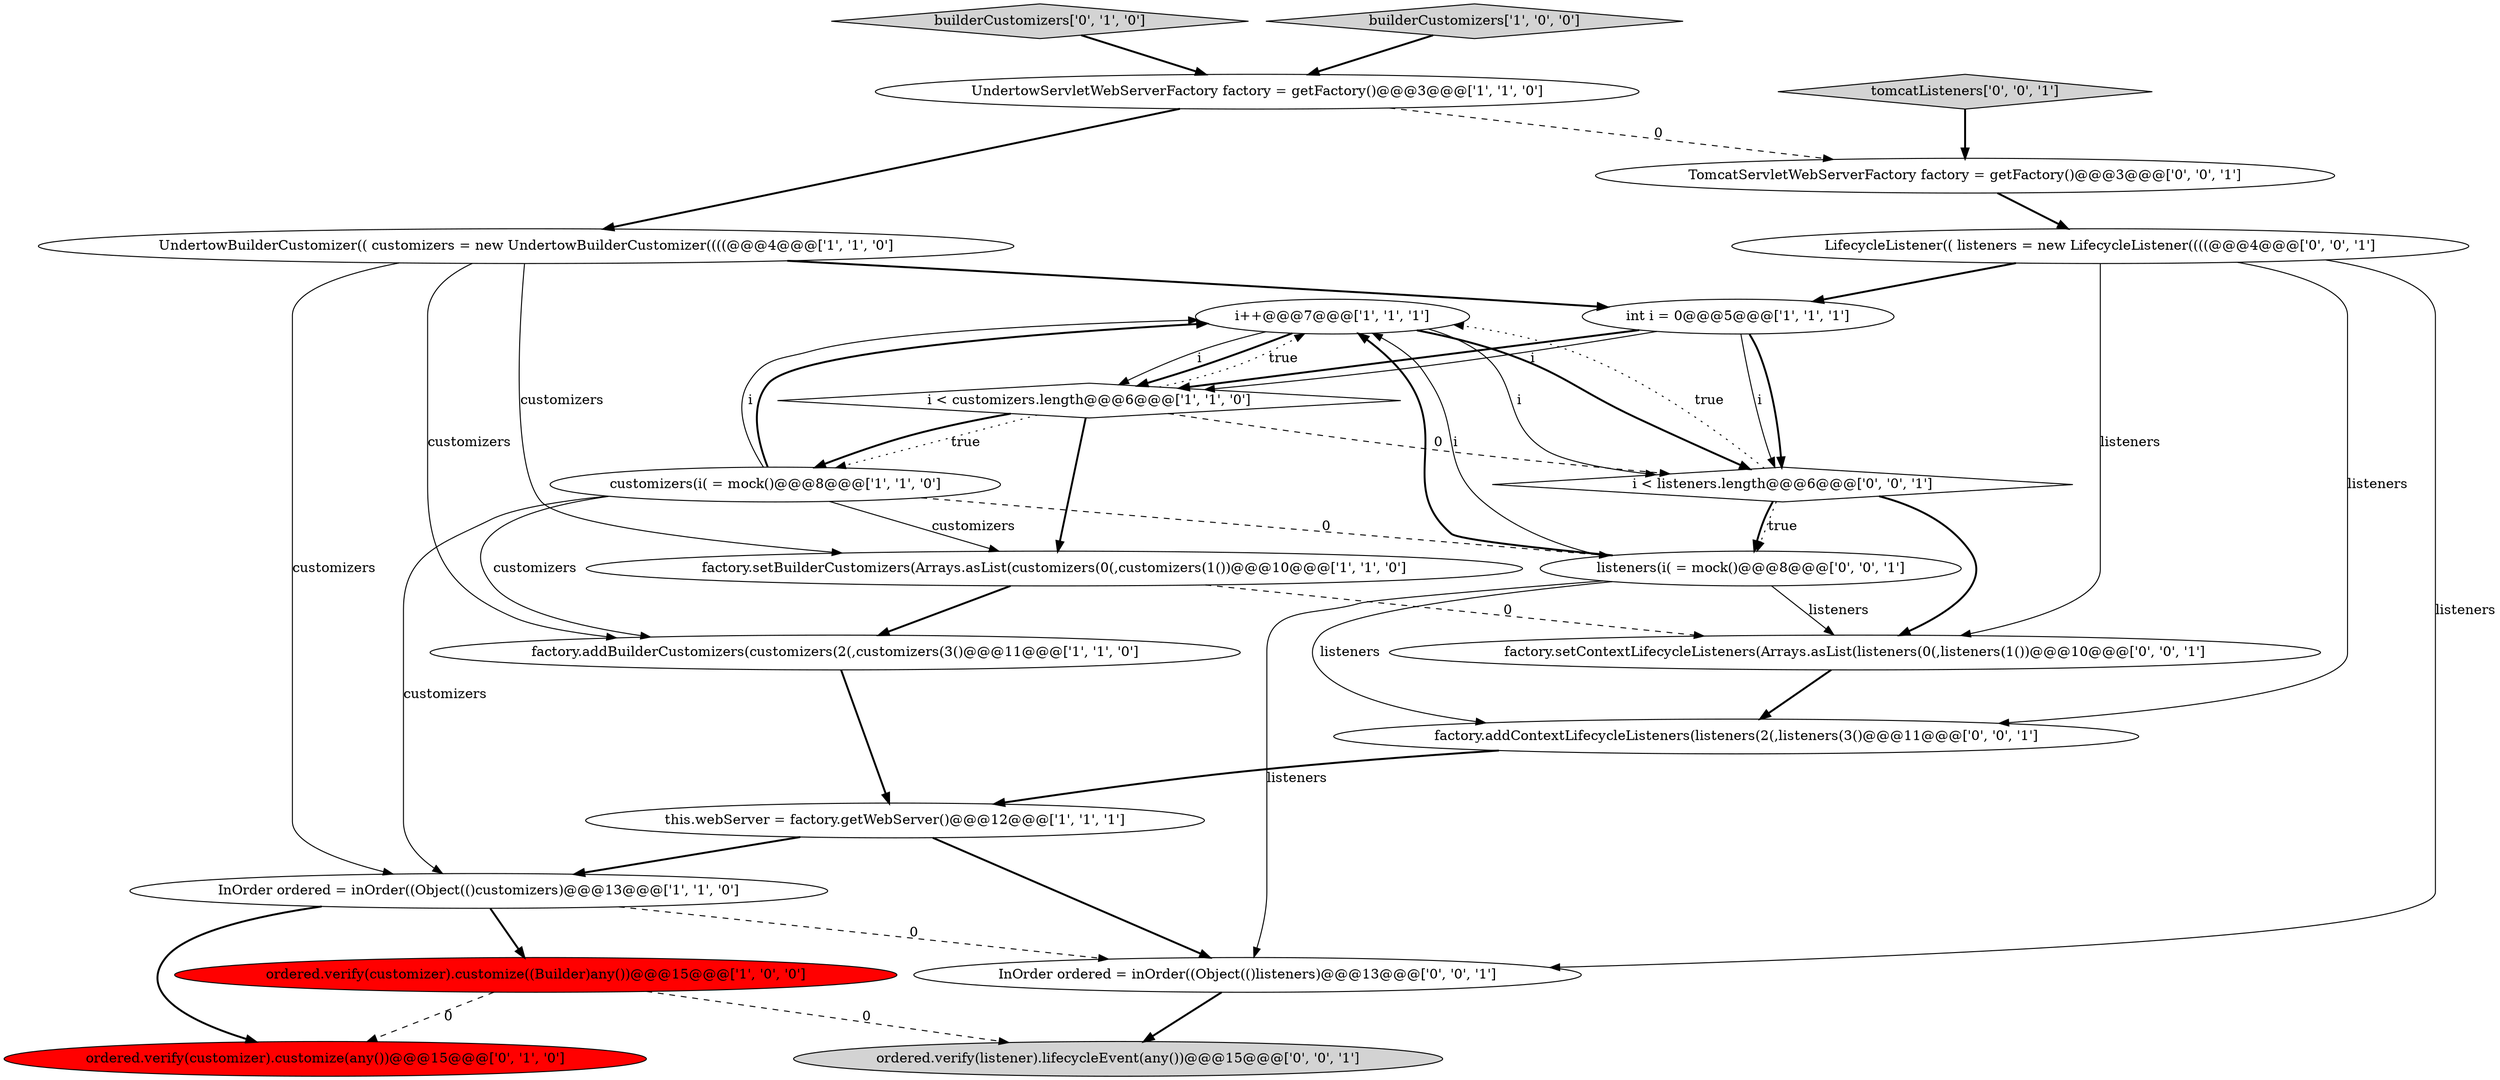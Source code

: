 digraph {
0 [style = filled, label = "i++@@@7@@@['1', '1', '1']", fillcolor = white, shape = ellipse image = "AAA0AAABBB1BBB"];
5 [style = filled, label = "UndertowBuilderCustomizer(( customizers = new UndertowBuilderCustomizer((((@@@4@@@['1', '1', '0']", fillcolor = white, shape = ellipse image = "AAA0AAABBB1BBB"];
22 [style = filled, label = "factory.addContextLifecycleListeners(listeners(2(,listeners(3()@@@11@@@['0', '0', '1']", fillcolor = white, shape = ellipse image = "AAA0AAABBB3BBB"];
19 [style = filled, label = "factory.setContextLifecycleListeners(Arrays.asList(listeners(0(,listeners(1())@@@10@@@['0', '0', '1']", fillcolor = white, shape = ellipse image = "AAA0AAABBB3BBB"];
2 [style = filled, label = "factory.setBuilderCustomizers(Arrays.asList(customizers(0(,customizers(1())@@@10@@@['1', '1', '0']", fillcolor = white, shape = ellipse image = "AAA0AAABBB1BBB"];
21 [style = filled, label = "listeners(i( = mock()@@@8@@@['0', '0', '1']", fillcolor = white, shape = ellipse image = "AAA0AAABBB3BBB"];
14 [style = filled, label = "i < listeners.length@@@6@@@['0', '0', '1']", fillcolor = white, shape = diamond image = "AAA0AAABBB3BBB"];
9 [style = filled, label = "InOrder ordered = inOrder((Object(()customizers)@@@13@@@['1', '1', '0']", fillcolor = white, shape = ellipse image = "AAA0AAABBB1BBB"];
8 [style = filled, label = "UndertowServletWebServerFactory factory = getFactory()@@@3@@@['1', '1', '0']", fillcolor = white, shape = ellipse image = "AAA0AAABBB1BBB"];
7 [style = filled, label = "ordered.verify(customizer).customize((Builder)any())@@@15@@@['1', '0', '0']", fillcolor = red, shape = ellipse image = "AAA1AAABBB1BBB"];
20 [style = filled, label = "TomcatServletWebServerFactory factory = getFactory()@@@3@@@['0', '0', '1']", fillcolor = white, shape = ellipse image = "AAA0AAABBB3BBB"];
3 [style = filled, label = "this.webServer = factory.getWebServer()@@@12@@@['1', '1', '1']", fillcolor = white, shape = ellipse image = "AAA0AAABBB1BBB"];
13 [style = filled, label = "ordered.verify(customizer).customize(any())@@@15@@@['0', '1', '0']", fillcolor = red, shape = ellipse image = "AAA1AAABBB2BBB"];
15 [style = filled, label = "InOrder ordered = inOrder((Object(()listeners)@@@13@@@['0', '0', '1']", fillcolor = white, shape = ellipse image = "AAA0AAABBB3BBB"];
16 [style = filled, label = "tomcatListeners['0', '0', '1']", fillcolor = lightgray, shape = diamond image = "AAA0AAABBB3BBB"];
17 [style = filled, label = "LifecycleListener(( listeners = new LifecycleListener((((@@@4@@@['0', '0', '1']", fillcolor = white, shape = ellipse image = "AAA0AAABBB3BBB"];
12 [style = filled, label = "builderCustomizers['0', '1', '0']", fillcolor = lightgray, shape = diamond image = "AAA0AAABBB2BBB"];
1 [style = filled, label = "customizers(i( = mock()@@@8@@@['1', '1', '0']", fillcolor = white, shape = ellipse image = "AAA0AAABBB1BBB"];
4 [style = filled, label = "builderCustomizers['1', '0', '0']", fillcolor = lightgray, shape = diamond image = "AAA0AAABBB1BBB"];
10 [style = filled, label = "i < customizers.length@@@6@@@['1', '1', '0']", fillcolor = white, shape = diamond image = "AAA0AAABBB1BBB"];
18 [style = filled, label = "ordered.verify(listener).lifecycleEvent(any())@@@15@@@['0', '0', '1']", fillcolor = lightgray, shape = ellipse image = "AAA0AAABBB3BBB"];
6 [style = filled, label = "int i = 0@@@5@@@['1', '1', '1']", fillcolor = white, shape = ellipse image = "AAA0AAABBB1BBB"];
11 [style = filled, label = "factory.addBuilderCustomizers(customizers(2(,customizers(3()@@@11@@@['1', '1', '0']", fillcolor = white, shape = ellipse image = "AAA0AAABBB1BBB"];
20->17 [style = bold, label=""];
17->19 [style = solid, label="listeners"];
2->19 [style = dashed, label="0"];
7->18 [style = dashed, label="0"];
21->0 [style = bold, label=""];
14->0 [style = dotted, label="true"];
17->6 [style = bold, label=""];
1->11 [style = solid, label="customizers"];
1->9 [style = solid, label="customizers"];
8->20 [style = dashed, label="0"];
21->22 [style = solid, label="listeners"];
14->19 [style = bold, label=""];
3->15 [style = bold, label=""];
1->21 [style = dashed, label="0"];
1->0 [style = bold, label=""];
6->14 [style = solid, label="i"];
9->7 [style = bold, label=""];
15->18 [style = bold, label=""];
17->22 [style = solid, label="listeners"];
6->14 [style = bold, label=""];
3->9 [style = bold, label=""];
22->3 [style = bold, label=""];
0->10 [style = solid, label="i"];
1->0 [style = solid, label="i"];
0->14 [style = solid, label="i"];
0->10 [style = bold, label=""];
0->14 [style = bold, label=""];
14->21 [style = dotted, label="true"];
5->6 [style = bold, label=""];
8->5 [style = bold, label=""];
11->3 [style = bold, label=""];
12->8 [style = bold, label=""];
6->10 [style = bold, label=""];
5->11 [style = solid, label="customizers"];
6->10 [style = solid, label="i"];
7->13 [style = dashed, label="0"];
17->15 [style = solid, label="listeners"];
4->8 [style = bold, label=""];
5->9 [style = solid, label="customizers"];
10->0 [style = dotted, label="true"];
10->2 [style = bold, label=""];
1->2 [style = solid, label="customizers"];
10->1 [style = dotted, label="true"];
21->19 [style = solid, label="listeners"];
10->1 [style = bold, label=""];
16->20 [style = bold, label=""];
21->0 [style = solid, label="i"];
19->22 [style = bold, label=""];
5->2 [style = solid, label="customizers"];
2->11 [style = bold, label=""];
14->21 [style = bold, label=""];
10->14 [style = dashed, label="0"];
21->15 [style = solid, label="listeners"];
9->15 [style = dashed, label="0"];
9->13 [style = bold, label=""];
}
